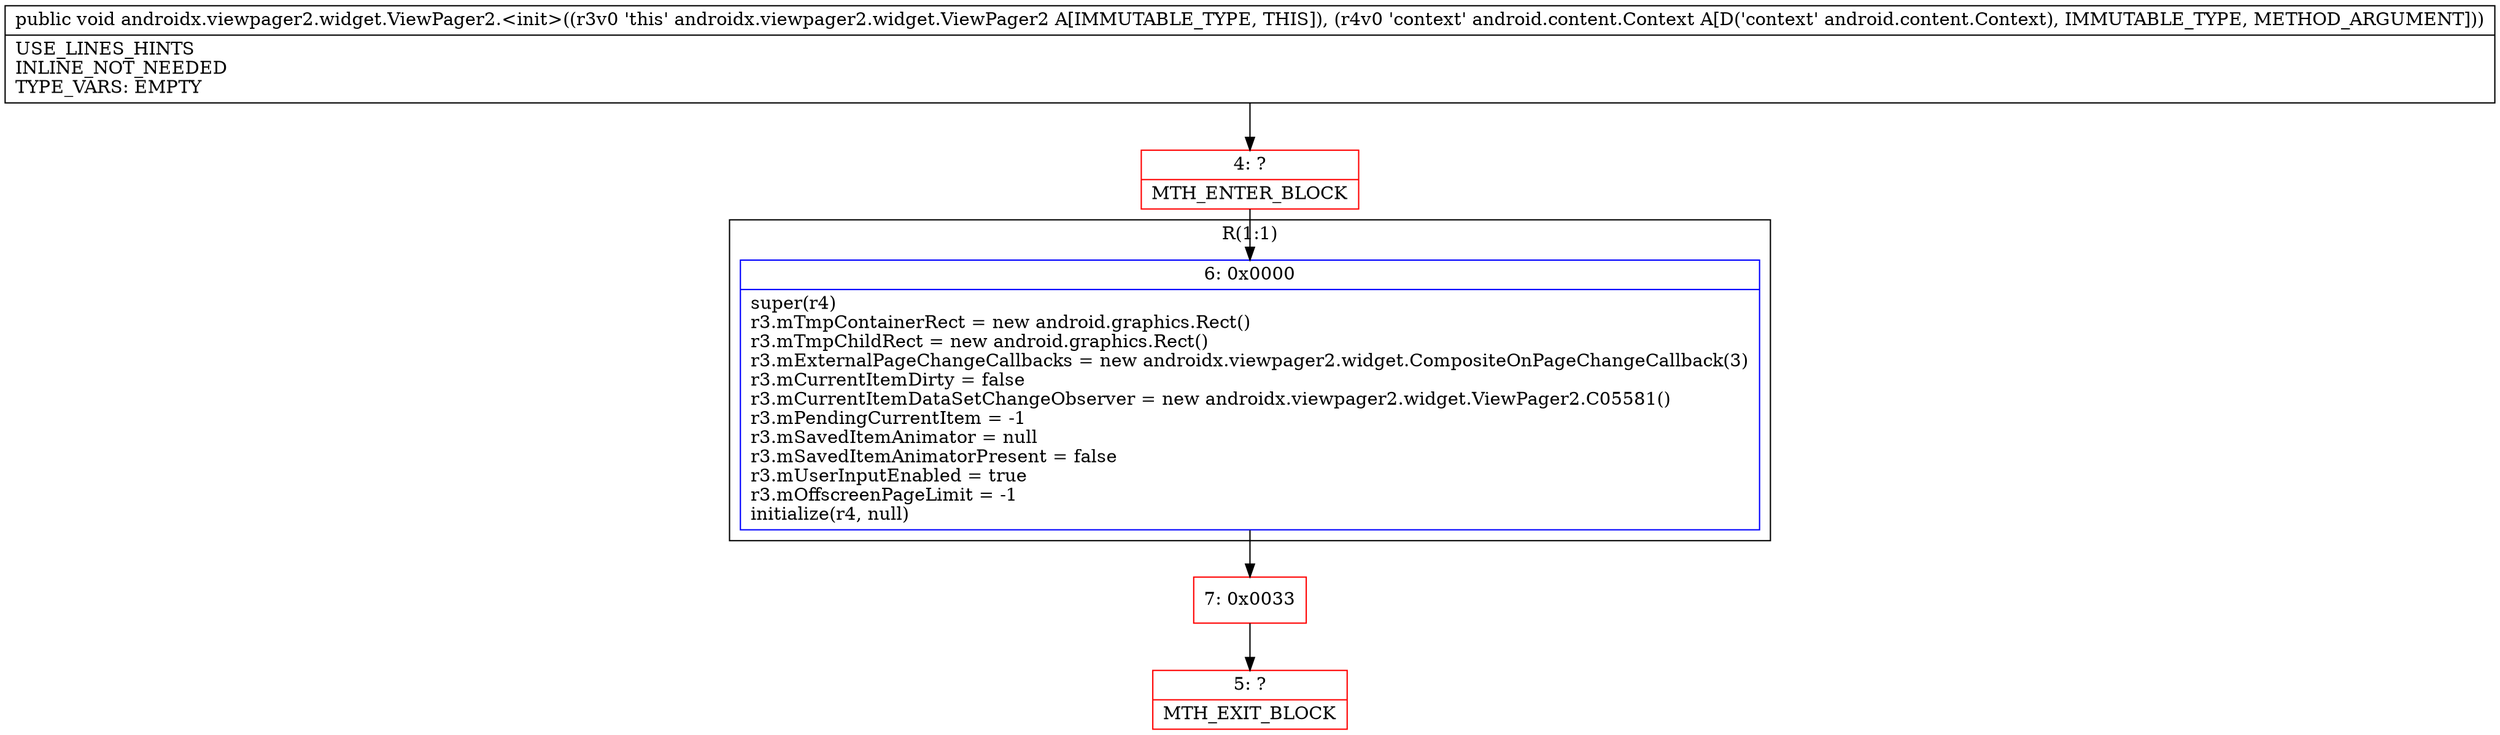 digraph "CFG forandroidx.viewpager2.widget.ViewPager2.\<init\>(Landroid\/content\/Context;)V" {
subgraph cluster_Region_864398809 {
label = "R(1:1)";
node [shape=record,color=blue];
Node_6 [shape=record,label="{6\:\ 0x0000|super(r4)\lr3.mTmpContainerRect = new android.graphics.Rect()\lr3.mTmpChildRect = new android.graphics.Rect()\lr3.mExternalPageChangeCallbacks = new androidx.viewpager2.widget.CompositeOnPageChangeCallback(3)\lr3.mCurrentItemDirty = false\lr3.mCurrentItemDataSetChangeObserver = new androidx.viewpager2.widget.ViewPager2.C05581()\lr3.mPendingCurrentItem = \-1\lr3.mSavedItemAnimator = null\lr3.mSavedItemAnimatorPresent = false\lr3.mUserInputEnabled = true\lr3.mOffscreenPageLimit = \-1\linitialize(r4, null)\l}"];
}
Node_4 [shape=record,color=red,label="{4\:\ ?|MTH_ENTER_BLOCK\l}"];
Node_7 [shape=record,color=red,label="{7\:\ 0x0033}"];
Node_5 [shape=record,color=red,label="{5\:\ ?|MTH_EXIT_BLOCK\l}"];
MethodNode[shape=record,label="{public void androidx.viewpager2.widget.ViewPager2.\<init\>((r3v0 'this' androidx.viewpager2.widget.ViewPager2 A[IMMUTABLE_TYPE, THIS]), (r4v0 'context' android.content.Context A[D('context' android.content.Context), IMMUTABLE_TYPE, METHOD_ARGUMENT]))  | USE_LINES_HINTS\lINLINE_NOT_NEEDED\lTYPE_VARS: EMPTY\l}"];
MethodNode -> Node_4;Node_6 -> Node_7;
Node_4 -> Node_6;
Node_7 -> Node_5;
}

